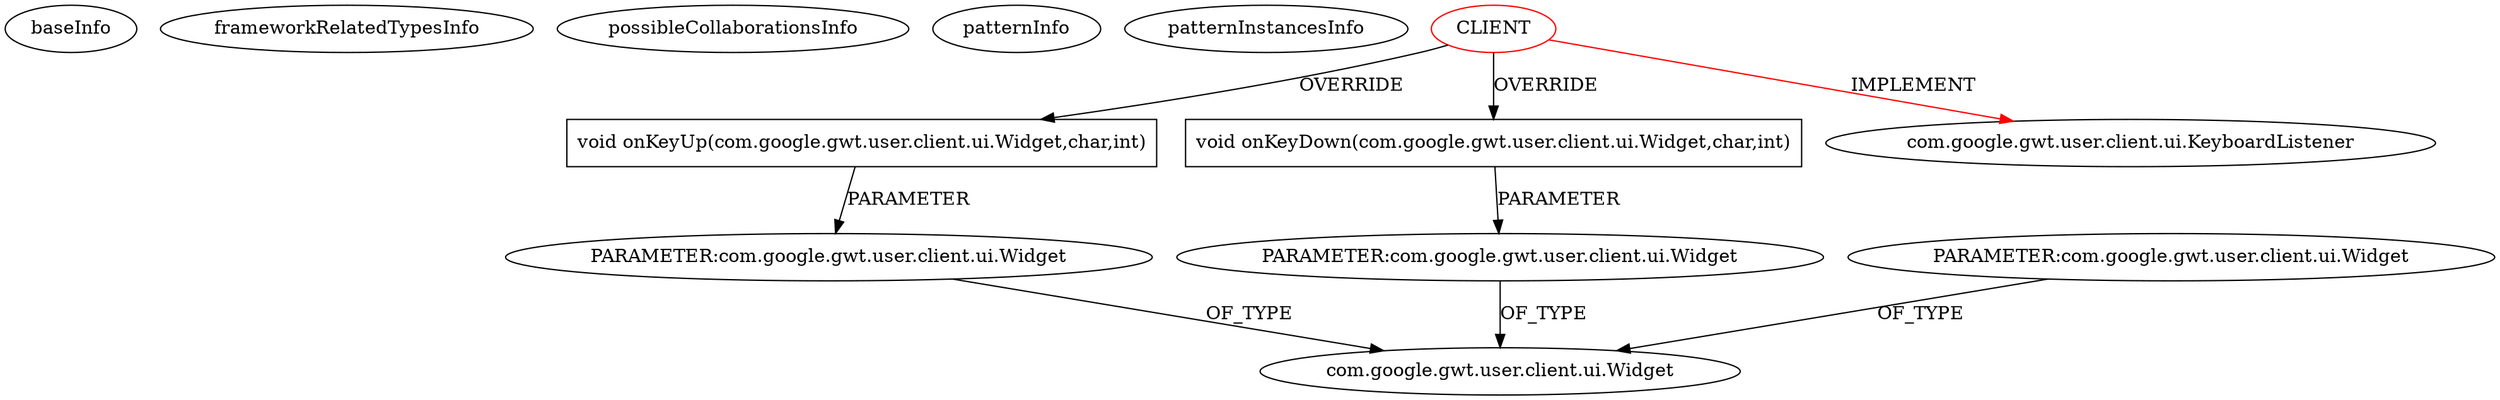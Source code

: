 digraph {
baseInfo[graphId=1786,category="pattern",isAnonymous=false,possibleRelation=false]
frameworkRelatedTypesInfo[0="com.google.gwt.user.client.ui.KeyboardListener"]
possibleCollaborationsInfo[]
patternInfo[frequency=2.0,patternRootClient=0]
patternInstancesInfo[0="hmiguellima-ugat~/hmiguellima-ugat/ugat-master/src/org/ucp/gwt/widgets/AutoCompleteTextBox.java~AutoCompleteTextBox~2968",1="hmiguellima-ugat~/hmiguellima-ugat/ugat-master/src/org/ucp/gwt/widgets/DefaultTableCellEditor.java~DefaultKeyboardListener~2979"]
8[label="void onKeyUp(com.google.gwt.user.client.ui.Widget,char,int)",vertexType="OVERRIDING_METHOD_DECLARATION",isFrameworkType=false,shape=box]
9[label="PARAMETER:com.google.gwt.user.client.ui.Widget",vertexType="PARAMETER_DECLARATION",isFrameworkType=false]
0[label="CLIENT",vertexType="ROOT_CLIENT_CLASS_DECLARATION",isFrameworkType=false,color=red]
2[label="void onKeyDown(com.google.gwt.user.client.ui.Widget,char,int)",vertexType="OVERRIDING_METHOD_DECLARATION",isFrameworkType=false,shape=box]
3[label="PARAMETER:com.google.gwt.user.client.ui.Widget",vertexType="PARAMETER_DECLARATION",isFrameworkType=false]
4[label="com.google.gwt.user.client.ui.Widget",vertexType="FRAMEWORK_CLASS_TYPE",isFrameworkType=false]
6[label="PARAMETER:com.google.gwt.user.client.ui.Widget",vertexType="PARAMETER_DECLARATION",isFrameworkType=false]
1[label="com.google.gwt.user.client.ui.KeyboardListener",vertexType="FRAMEWORK_INTERFACE_TYPE",isFrameworkType=false]
2->3[label="PARAMETER"]
0->2[label="OVERRIDE"]
0->1[label="IMPLEMENT",color=red]
3->4[label="OF_TYPE"]
0->8[label="OVERRIDE"]
6->4[label="OF_TYPE"]
8->9[label="PARAMETER"]
9->4[label="OF_TYPE"]
}
